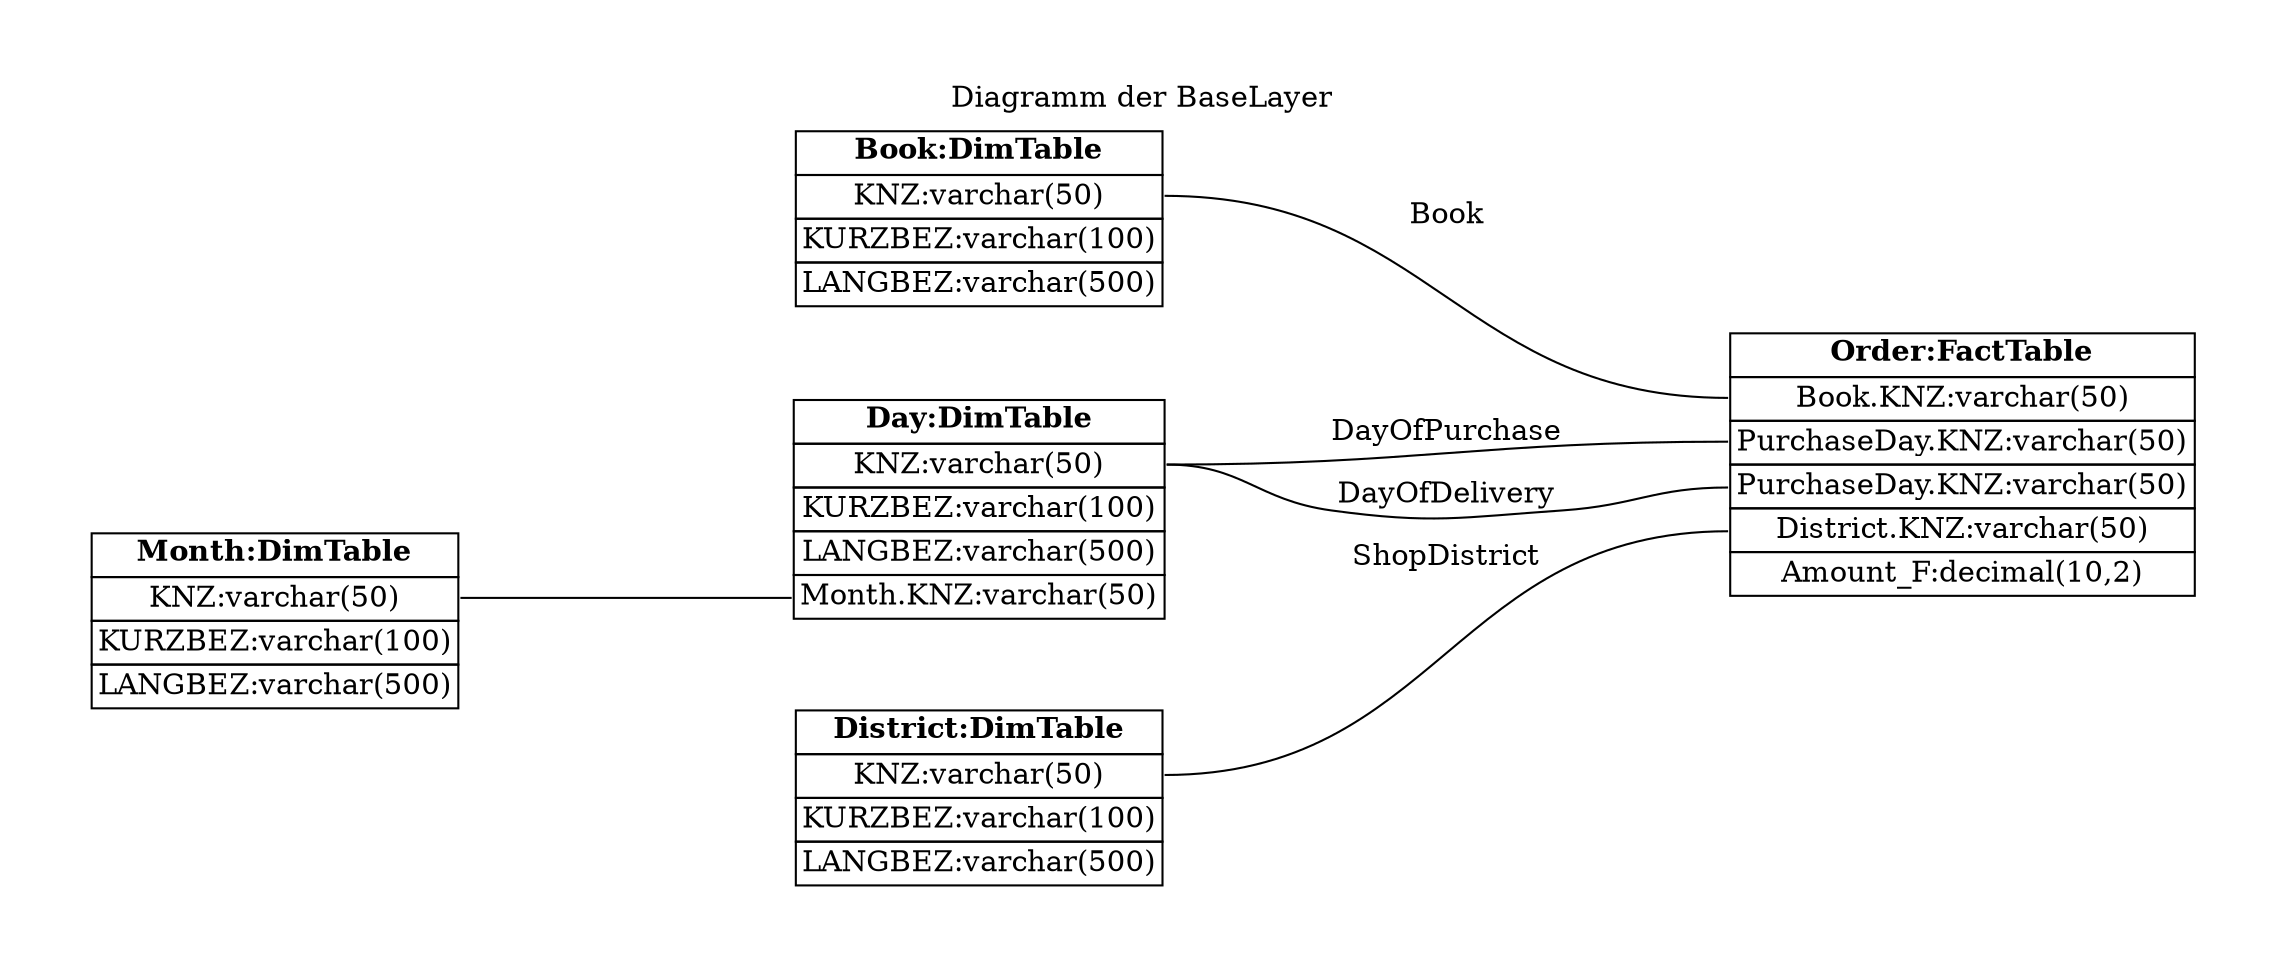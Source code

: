 graph G
{
    graph [pad="0.5", nodesep="0.5", ranksep="2"]
    node [shape=none]
    rankdir=LR;

    labelloc=t 
    label="Diagramm der BaseLayer"

Book[label=<
<table border="0" cellborder="1" cellspacing="0">
<tr><td><b>Book:DimTable</b></td></tr>
<tr><td port="KNZ">KNZ:varchar(50)</td></tr>
<tr><td>KURZBEZ:varchar(100)</td></tr>
<tr><td>LANGBEZ:varchar(500)</td></tr>
</table>>];

Day[label=<
<table border="0" cellborder="1" cellspacing="0">
<tr><td><b>Day:DimTable</b></td></tr>
<tr><td port="KNZ">KNZ:varchar(50)</td></tr>
<tr><td>KURZBEZ:varchar(100)</td></tr>
<tr><td>LANGBEZ:varchar(500)</td></tr>
<tr><td port="MonthKNZ">Month.KNZ:varchar(50)</td></tr>
</table>>];

Month[label=<
<table border="0" cellborder="1" cellspacing="0">
<tr><td><b>Month:DimTable</b></td></tr>
<tr><td port="KNZ">KNZ:varchar(50)</td></tr>
<tr><td>KURZBEZ:varchar(100)</td></tr>
<tr><td>LANGBEZ:varchar(500)</td></tr>
</table>>];

District[label=<
<table border="0" cellborder="1" cellspacing="0">
<tr><td><b>District:DimTable</b></td></tr>
<tr><td port="KNZ">KNZ:varchar(50)</td></tr>
<tr><td>KURZBEZ:varchar(100)</td></tr>
<tr><td>LANGBEZ:varchar(500)</td></tr>
</table>>];

Order[label=<
<table border="0" cellborder="1" cellspacing="0">
<tr><td><b>Order:FactTable</b></td></tr>
<tr><td port="BookKNZ">Book.KNZ:varchar(50)</td></tr>
<tr><td port="PurchaseDayKNZ">PurchaseDay.KNZ:varchar(50)</td></tr>
<tr><td port="DeliveryDayKNZ">PurchaseDay.KNZ:varchar(50)</td></tr>
<tr><td port="DistrictKNZ">District.KNZ:varchar(50)</td></tr>
<tr><td>Amount_F:decimal(10,2)</td></tr>
</table>>];

Month:KNZ -- Day:MonthKNZ
Book:KNZ -- Order:BookKNZ[label = "Book", len=2];
Day:KNZ -- Order:PurchaseDayKNZ[label = "DayOfPurchase", len=2];
Day:KNZ -- Order:DeliveryDayKNZ[label = "DayOfDelivery", len=2];
District:KNZ -- Order:DistrictKNZ[label = "ShopDistrict", len=2];
}